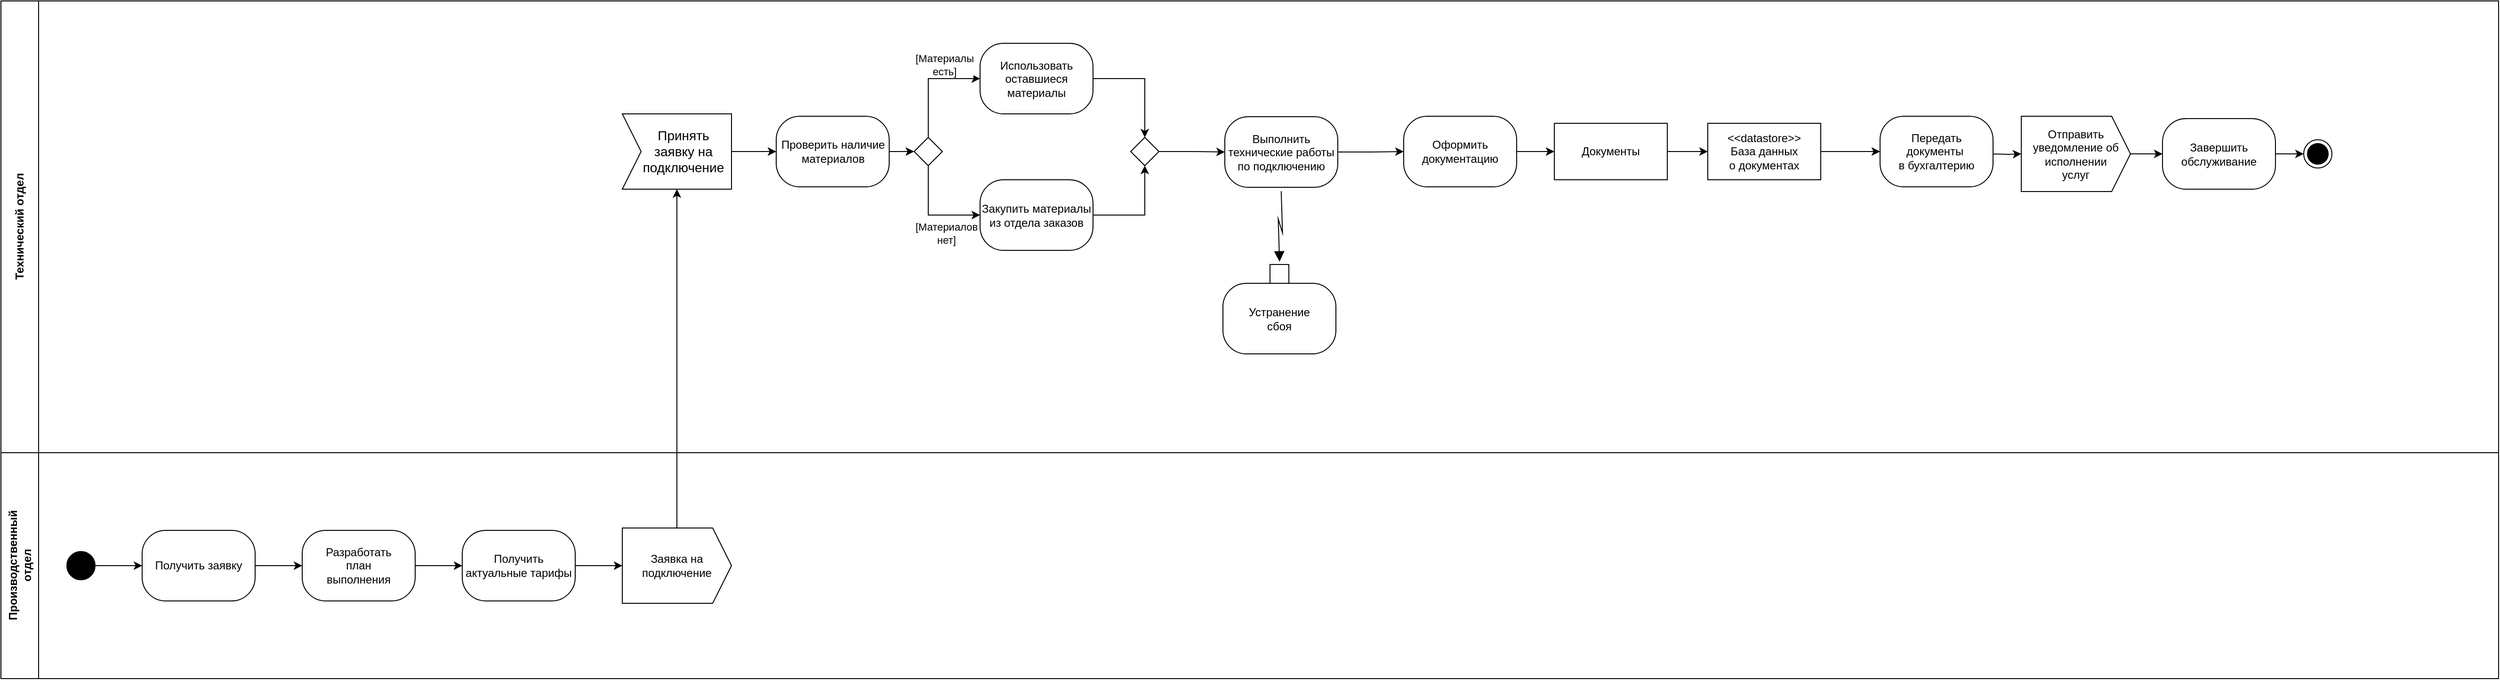 <mxfile version="26.2.4" pages="2">
  <diagram name="подключение" id="53wVn9sx7JhbAy7L63Vw">
    <mxGraphModel dx="2652" dy="1235" grid="0" gridSize="10" guides="1" tooltips="1" connect="1" arrows="1" fold="1" page="1" pageScale="1" pageWidth="3300" pageHeight="4681" math="0" shadow="0">
      <root>
        <mxCell id="0" />
        <mxCell id="1" parent="0" />
        <mxCell id="JeDWhdO39trsX5hbPBtw-1" value="" style="swimlane;html=1;childLayout=stackLayout;resizeParent=1;resizeParentMax=0;horizontal=0;startSize=0;horizontalStack=0;whiteSpace=wrap;" parent="1" vertex="1">
          <mxGeometry x="140" y="228" width="2653" height="720" as="geometry" />
        </mxCell>
        <mxCell id="JeDWhdO39trsX5hbPBtw-2" value="Технический отдел" style="swimlane;html=1;startSize=40;horizontal=0;" parent="JeDWhdO39trsX5hbPBtw-1" vertex="1">
          <mxGeometry width="2653" height="480" as="geometry" />
        </mxCell>
        <mxCell id="JeDWhdO39trsX5hbPBtw-3" value="" style="edgeStyle=orthogonalEdgeStyle;rounded=0;orthogonalLoop=1;jettySize=auto;html=1;" parent="JeDWhdO39trsX5hbPBtw-2" source="JeDWhdO39trsX5hbPBtw-4" target="JeDWhdO39trsX5hbPBtw-23" edge="1">
          <mxGeometry relative="1" as="geometry" />
        </mxCell>
        <mxCell id="JeDWhdO39trsX5hbPBtw-4" value="Принять&lt;div&gt;&lt;span style=&quot;background-color: initial;&quot;&gt;заявку на&lt;/span&gt;&lt;/div&gt;&lt;div&gt;подключение&lt;/div&gt;" style="html=1;shape=mxgraph.infographic.ribbonSimple;notch1=20;notch2=0;align=center;verticalAlign=middle;fontSize=14;fontStyle=0;fillColor=#FFFFFF;flipH=0;spacingRight=0;spacingLeft=14;whiteSpace=wrap;" parent="JeDWhdO39trsX5hbPBtw-2" vertex="1">
          <mxGeometry x="660" y="120" width="116" height="80" as="geometry" />
        </mxCell>
        <mxCell id="JeDWhdO39trsX5hbPBtw-5" style="edgeStyle=orthogonalEdgeStyle;rounded=0;orthogonalLoop=1;jettySize=auto;html=1;entryX=0;entryY=0.5;entryDx=0;entryDy=0;exitX=0.5;exitY=0;exitDx=0;exitDy=0;" parent="JeDWhdO39trsX5hbPBtw-2" source="JeDWhdO39trsX5hbPBtw-7" target="JeDWhdO39trsX5hbPBtw-31" edge="1">
          <mxGeometry relative="1" as="geometry" />
        </mxCell>
        <mxCell id="JeDWhdO39trsX5hbPBtw-6" style="edgeStyle=orthogonalEdgeStyle;rounded=0;orthogonalLoop=1;jettySize=auto;html=1;entryX=0;entryY=0.5;entryDx=0;entryDy=0;exitX=0.5;exitY=1;exitDx=0;exitDy=0;" parent="JeDWhdO39trsX5hbPBtw-2" source="JeDWhdO39trsX5hbPBtw-7" target="JeDWhdO39trsX5hbPBtw-33" edge="1">
          <mxGeometry relative="1" as="geometry" />
        </mxCell>
        <mxCell id="JeDWhdO39trsX5hbPBtw-7" value="" style="rhombus;spacingTop=45;" parent="JeDWhdO39trsX5hbPBtw-2" vertex="1">
          <mxGeometry x="970" y="145" width="30" height="30" as="geometry" />
        </mxCell>
        <mxCell id="JeDWhdO39trsX5hbPBtw-8" value="" style="edgeStyle=orthogonalEdgeStyle;rounded=0;orthogonalLoop=1;jettySize=auto;html=1;" parent="JeDWhdO39trsX5hbPBtw-2" source="JeDWhdO39trsX5hbPBtw-9" target="JeDWhdO39trsX5hbPBtw-26" edge="1">
          <mxGeometry relative="1" as="geometry" />
        </mxCell>
        <mxCell id="JeDWhdO39trsX5hbPBtw-9" value="&lt;div style=&quot;font-size: 12px;&quot;&gt;Отправить&lt;/div&gt;&lt;div style=&quot;font-size: 12px;&quot;&gt;уведомление об&lt;/div&gt;&lt;div style=&quot;font-size: 12px;&quot;&gt;исполнении&lt;/div&gt;&lt;div style=&quot;font-size: 12px;&quot;&gt;услуг&lt;/div&gt;" style="html=1;shape=mxgraph.infographic.ribbonSimple;notch1=0;notch2=20;align=center;verticalAlign=middle;fontSize=14;fontStyle=0;fillColor=#FFFFFF;whiteSpace=wrap;" parent="JeDWhdO39trsX5hbPBtw-2" vertex="1">
          <mxGeometry x="2146" y="122.5" width="116" height="80" as="geometry" />
        </mxCell>
        <mxCell id="JeDWhdO39trsX5hbPBtw-10" value="" style="shape=mxgraph.lean_mapping.electronic_info_flow_edge;html=1;rounded=0;entryX=0.5;entryY=0;entryDx=0;entryDy=0;exitX=0.5;exitY=1;exitDx=0;exitDy=0;" parent="JeDWhdO39trsX5hbPBtw-2" source="JeDWhdO39trsX5hbPBtw-37" target="JeDWhdO39trsX5hbPBtw-14" edge="1">
          <mxGeometry width="160" relative="1" as="geometry">
            <mxPoint x="1310" y="280" as="sourcePoint" />
            <mxPoint x="1170" y="310" as="targetPoint" />
          </mxGeometry>
        </mxCell>
        <mxCell id="JeDWhdO39trsX5hbPBtw-11" value="Обнаружение&lt;div&gt;инцидента&lt;/div&gt;" style="edgeLabel;html=1;align=center;verticalAlign=middle;resizable=0;points=[];" parent="JeDWhdO39trsX5hbPBtw-10" vertex="1" connectable="0">
          <mxGeometry x="0.039" y="-3" relative="1" as="geometry">
            <mxPoint x="-17" y="-86" as="offset" />
          </mxGeometry>
        </mxCell>
        <mxCell id="JeDWhdO39trsX5hbPBtw-12" value="" style="group" parent="JeDWhdO39trsX5hbPBtw-2" vertex="1" connectable="0">
          <mxGeometry x="1298" y="280" width="120" height="95" as="geometry" />
        </mxCell>
        <mxCell id="JeDWhdO39trsX5hbPBtw-13" value="&lt;div style=&quot;&quot;&gt;Устранение&lt;/div&gt;&lt;div style=&quot;&quot;&gt;сбоя&lt;/div&gt;" style="html=1;align=center;verticalAlign=middle;rounded=1;absoluteArcSize=1;arcSize=50;dashed=0;spacingTop=0;spacingRight=0;whiteSpace=wrap;" parent="JeDWhdO39trsX5hbPBtw-12" vertex="1">
          <mxGeometry y="20" width="120" height="75" as="geometry" />
        </mxCell>
        <mxCell id="JeDWhdO39trsX5hbPBtw-14" value="" style="html=1;align=center;verticalAlign=middle;dashed=0;whiteSpace=wrap;" parent="JeDWhdO39trsX5hbPBtw-12" vertex="1">
          <mxGeometry x="50" width="20" height="20" as="geometry" />
        </mxCell>
        <mxCell id="JeDWhdO39trsX5hbPBtw-15" style="edgeStyle=orthogonalEdgeStyle;rounded=0;orthogonalLoop=1;jettySize=auto;html=1;entryX=0;entryY=0.5;entryDx=0;entryDy=0;" parent="JeDWhdO39trsX5hbPBtw-2" source="JeDWhdO39trsX5hbPBtw-16" target="JeDWhdO39trsX5hbPBtw-37" edge="1">
          <mxGeometry relative="1" as="geometry" />
        </mxCell>
        <mxCell id="JeDWhdO39trsX5hbPBtw-16" value="" style="rhombus;" parent="JeDWhdO39trsX5hbPBtw-2" vertex="1">
          <mxGeometry x="1200" y="145" width="30" height="30" as="geometry" />
        </mxCell>
        <mxCell id="JeDWhdO39trsX5hbPBtw-17" value="" style="edgeStyle=orthogonalEdgeStyle;rounded=0;orthogonalLoop=1;jettySize=auto;html=1;" parent="JeDWhdO39trsX5hbPBtw-2" source="JeDWhdO39trsX5hbPBtw-18" target="JeDWhdO39trsX5hbPBtw-20" edge="1">
          <mxGeometry relative="1" as="geometry" />
        </mxCell>
        <mxCell id="JeDWhdO39trsX5hbPBtw-18" value="&lt;div style=&quot;&quot;&gt;Оформить&lt;/div&gt;&lt;div style=&quot;&quot;&gt;документацию&lt;/div&gt;" style="html=1;align=center;verticalAlign=middle;rounded=1;absoluteArcSize=1;arcSize=50;dashed=0;spacingTop=0;spacingRight=0;whiteSpace=wrap;" parent="JeDWhdO39trsX5hbPBtw-2" vertex="1">
          <mxGeometry x="1490" y="122.5" width="120" height="75" as="geometry" />
        </mxCell>
        <mxCell id="LgHzZ49UOf17Zg79x1Gh-2" style="edgeStyle=orthogonalEdgeStyle;rounded=0;orthogonalLoop=1;jettySize=auto;html=1;exitX=1;exitY=0.5;exitDx=0;exitDy=0;entryX=0;entryY=0.5;entryDx=0;entryDy=0;" edge="1" parent="JeDWhdO39trsX5hbPBtw-2" source="JeDWhdO39trsX5hbPBtw-20" target="LgHzZ49UOf17Zg79x1Gh-1">
          <mxGeometry relative="1" as="geometry" />
        </mxCell>
        <mxCell id="JeDWhdO39trsX5hbPBtw-20" value="Документы" style="html=1;align=center;verticalAlign=middle;rounded=0;absoluteArcSize=1;arcSize=10;dashed=0;whiteSpace=wrap;" parent="JeDWhdO39trsX5hbPBtw-2" vertex="1">
          <mxGeometry x="1650" y="130" width="120" height="60" as="geometry" />
        </mxCell>
        <mxCell id="JeDWhdO39trsX5hbPBtw-21" value="" style="edgeStyle=orthogonalEdgeStyle;rounded=0;orthogonalLoop=1;jettySize=auto;html=1;" parent="JeDWhdO39trsX5hbPBtw-2" target="JeDWhdO39trsX5hbPBtw-9" edge="1">
          <mxGeometry relative="1" as="geometry">
            <mxPoint x="2112" y="162.5" as="sourcePoint" />
          </mxGeometry>
        </mxCell>
        <mxCell id="JeDWhdO39trsX5hbPBtw-22" style="edgeStyle=orthogonalEdgeStyle;rounded=0;orthogonalLoop=1;jettySize=auto;html=1;entryX=0;entryY=0.5;entryDx=0;entryDy=0;" parent="JeDWhdO39trsX5hbPBtw-2" source="JeDWhdO39trsX5hbPBtw-23" target="JeDWhdO39trsX5hbPBtw-7" edge="1">
          <mxGeometry relative="1" as="geometry" />
        </mxCell>
        <mxCell id="JeDWhdO39trsX5hbPBtw-23" value="&lt;div style=&quot;&quot;&gt;Проверить наличие&lt;/div&gt;&lt;div style=&quot;&quot;&gt;материалов&lt;/div&gt;" style="html=1;align=center;verticalAlign=middle;rounded=1;absoluteArcSize=1;arcSize=50;dashed=0;spacingTop=0;spacingRight=0;whiteSpace=wrap;" parent="JeDWhdO39trsX5hbPBtw-2" vertex="1">
          <mxGeometry x="823.5" y="122.5" width="120" height="75" as="geometry" />
        </mxCell>
        <mxCell id="JeDWhdO39trsX5hbPBtw-24" value="" style="ellipse;html=1;shape=endState;fillColor=strokeColor;" parent="JeDWhdO39trsX5hbPBtw-2" vertex="1">
          <mxGeometry x="2446" y="147.5" width="30" height="30" as="geometry" />
        </mxCell>
        <mxCell id="JeDWhdO39trsX5hbPBtw-25" value="" style="edgeStyle=orthogonalEdgeStyle;rounded=0;orthogonalLoop=1;jettySize=auto;html=1;" parent="JeDWhdO39trsX5hbPBtw-2" source="JeDWhdO39trsX5hbPBtw-26" target="JeDWhdO39trsX5hbPBtw-24" edge="1">
          <mxGeometry relative="1" as="geometry" />
        </mxCell>
        <mxCell id="JeDWhdO39trsX5hbPBtw-26" value="&lt;div style=&quot;&quot;&gt;Завершить&lt;/div&gt;&lt;div style=&quot;&quot;&gt;обслуживание&lt;/div&gt;" style="html=1;align=center;verticalAlign=middle;rounded=1;absoluteArcSize=1;arcSize=50;dashed=0;spacingTop=0;spacingRight=0;whiteSpace=wrap;" parent="JeDWhdO39trsX5hbPBtw-2" vertex="1">
          <mxGeometry x="2296" y="125" width="120" height="75" as="geometry" />
        </mxCell>
        <mxCell id="JeDWhdO39trsX5hbPBtw-27" value="&lt;div style=&quot;font-size: 12px;&quot;&gt;&lt;span style=&quot;background-color: initial;&quot;&gt;Заявка на подключение&lt;/span&gt;&lt;/div&gt;" style="html=1;shape=mxgraph.infographic.ribbonSimple;notch1=0;notch2=20;align=center;verticalAlign=middle;fontSize=14;fontStyle=0;fillColor=#FFFFFF;whiteSpace=wrap;" parent="JeDWhdO39trsX5hbPBtw-2" vertex="1">
          <mxGeometry x="660" y="560" width="116" height="80" as="geometry" />
        </mxCell>
        <mxCell id="JeDWhdO39trsX5hbPBtw-28" style="edgeStyle=orthogonalEdgeStyle;rounded=0;orthogonalLoop=1;jettySize=auto;html=1;entryX=0;entryY=0;entryDx=58;entryDy=80;entryPerimeter=0;" parent="JeDWhdO39trsX5hbPBtw-2" source="JeDWhdO39trsX5hbPBtw-27" target="JeDWhdO39trsX5hbPBtw-4" edge="1">
          <mxGeometry relative="1" as="geometry" />
        </mxCell>
        <mxCell id="JeDWhdO39trsX5hbPBtw-29" value="&lt;div style=&quot;&quot;&gt;Передать документы&amp;nbsp;&lt;/div&gt;&lt;div style=&quot;&quot;&gt;в бухгалтерию&lt;/div&gt;" style="html=1;align=center;verticalAlign=middle;rounded=1;absoluteArcSize=1;arcSize=50;dashed=0;spacingTop=0;spacingRight=0;whiteSpace=wrap;" parent="JeDWhdO39trsX5hbPBtw-2" vertex="1">
          <mxGeometry x="1996" y="122.5" width="120" height="75" as="geometry" />
        </mxCell>
        <mxCell id="JeDWhdO39trsX5hbPBtw-30" style="edgeStyle=orthogonalEdgeStyle;rounded=0;orthogonalLoop=1;jettySize=auto;html=1;entryX=0.5;entryY=0;entryDx=0;entryDy=0;" parent="JeDWhdO39trsX5hbPBtw-2" source="JeDWhdO39trsX5hbPBtw-31" target="JeDWhdO39trsX5hbPBtw-16" edge="1">
          <mxGeometry relative="1" as="geometry" />
        </mxCell>
        <mxCell id="JeDWhdO39trsX5hbPBtw-31" value="Использовать оставшиеся материалы" style="html=1;align=center;verticalAlign=middle;rounded=1;absoluteArcSize=1;arcSize=50;dashed=0;spacingTop=0;spacingRight=0;whiteSpace=wrap;" parent="JeDWhdO39trsX5hbPBtw-2" vertex="1">
          <mxGeometry x="1040" y="45" width="120" height="75" as="geometry" />
        </mxCell>
        <mxCell id="JeDWhdO39trsX5hbPBtw-32" style="edgeStyle=orthogonalEdgeStyle;rounded=0;orthogonalLoop=1;jettySize=auto;html=1;entryX=0.5;entryY=1;entryDx=0;entryDy=0;" parent="JeDWhdO39trsX5hbPBtw-2" source="JeDWhdO39trsX5hbPBtw-33" target="JeDWhdO39trsX5hbPBtw-16" edge="1">
          <mxGeometry relative="1" as="geometry" />
        </mxCell>
        <mxCell id="JeDWhdO39trsX5hbPBtw-33" value="&lt;div style=&quot;&quot;&gt;&lt;font style=&quot;font-size: 12px;&quot;&gt;Закупить материалы из отдела заказов&lt;/font&gt;&lt;/div&gt;" style="html=1;align=center;verticalAlign=middle;rounded=1;absoluteArcSize=1;arcSize=50;dashed=0;spacingTop=0;spacingRight=0;whiteSpace=wrap;" parent="JeDWhdO39trsX5hbPBtw-2" vertex="1">
          <mxGeometry x="1040" y="190" width="120" height="75" as="geometry" />
        </mxCell>
        <mxCell id="JeDWhdO39trsX5hbPBtw-34" value="[Материалов&lt;div&gt;нет]&lt;/div&gt;" style="edgeLabel;html=1;align=center;verticalAlign=middle;resizable=0;points=[];" parent="JeDWhdO39trsX5hbPBtw-2" vertex="1" connectable="0">
          <mxGeometry x="1030.0" y="240" as="geometry">
            <mxPoint x="-26" y="7" as="offset" />
          </mxGeometry>
        </mxCell>
        <mxCell id="JeDWhdO39trsX5hbPBtw-35" value="[Материалы&lt;div&gt;есть]&lt;/div&gt;" style="edgeLabel;html=1;align=center;verticalAlign=middle;resizable=0;points=[];" parent="JeDWhdO39trsX5hbPBtw-2" vertex="1" connectable="0">
          <mxGeometry x="1000.0" y="190" as="geometry">
            <mxPoint x="2" y="-122" as="offset" />
          </mxGeometry>
        </mxCell>
        <mxCell id="JeDWhdO39trsX5hbPBtw-36" style="edgeStyle=orthogonalEdgeStyle;rounded=0;orthogonalLoop=1;jettySize=auto;html=1;" parent="JeDWhdO39trsX5hbPBtw-2" source="JeDWhdO39trsX5hbPBtw-37" target="JeDWhdO39trsX5hbPBtw-18" edge="1">
          <mxGeometry relative="1" as="geometry" />
        </mxCell>
        <mxCell id="JeDWhdO39trsX5hbPBtw-37" value="Выполнить технические работы по подключению" style="html=1;align=center;verticalAlign=middle;rounded=1;absoluteArcSize=1;arcSize=50;dashed=0;spacingTop=0;spacingRight=0;whiteSpace=wrap;" parent="JeDWhdO39trsX5hbPBtw-2" vertex="1">
          <mxGeometry x="1300" y="123" width="120" height="75" as="geometry" />
        </mxCell>
        <mxCell id="LgHzZ49UOf17Zg79x1Gh-3" style="edgeStyle=orthogonalEdgeStyle;rounded=0;orthogonalLoop=1;jettySize=auto;html=1;exitX=1;exitY=0.5;exitDx=0;exitDy=0;entryX=0;entryY=0.5;entryDx=0;entryDy=0;" edge="1" parent="JeDWhdO39trsX5hbPBtw-2" source="LgHzZ49UOf17Zg79x1Gh-1" target="JeDWhdO39trsX5hbPBtw-29">
          <mxGeometry relative="1" as="geometry" />
        </mxCell>
        <mxCell id="LgHzZ49UOf17Zg79x1Gh-1" value="&amp;lt;&amp;lt;datastore&amp;gt;&amp;gt;&lt;div&gt;База данных&lt;/div&gt;&lt;div&gt;о документах&lt;/div&gt;" style="html=1;align=center;verticalAlign=middle;rounded=0;absoluteArcSize=1;arcSize=10;dashed=0;whiteSpace=wrap;" vertex="1" parent="JeDWhdO39trsX5hbPBtw-2">
          <mxGeometry x="1813" y="130" width="120" height="60" as="geometry" />
        </mxCell>
        <mxCell id="JeDWhdO39trsX5hbPBtw-38" value="Производственный&lt;div&gt;отдел&lt;/div&gt;" style="swimlane;html=1;startSize=40;horizontal=0;" parent="JeDWhdO39trsX5hbPBtw-1" vertex="1">
          <mxGeometry y="480" width="2653" height="240" as="geometry" />
        </mxCell>
        <mxCell id="JeDWhdO39trsX5hbPBtw-39" value="" style="edgeStyle=orthogonalEdgeStyle;rounded=0;orthogonalLoop=1;jettySize=auto;html=1;" parent="JeDWhdO39trsX5hbPBtw-38" source="JeDWhdO39trsX5hbPBtw-40" target="JeDWhdO39trsX5hbPBtw-42" edge="1">
          <mxGeometry relative="1" as="geometry" />
        </mxCell>
        <mxCell id="JeDWhdO39trsX5hbPBtw-40" value="" style="ellipse;fillColor=strokeColor;html=1;" parent="JeDWhdO39trsX5hbPBtw-38" vertex="1">
          <mxGeometry x="70" y="105" width="30" height="30" as="geometry" />
        </mxCell>
        <mxCell id="JeDWhdO39trsX5hbPBtw-41" value="" style="edgeStyle=orthogonalEdgeStyle;rounded=0;orthogonalLoop=1;jettySize=auto;html=1;" parent="JeDWhdO39trsX5hbPBtw-38" source="JeDWhdO39trsX5hbPBtw-42" target="JeDWhdO39trsX5hbPBtw-44" edge="1">
          <mxGeometry relative="1" as="geometry" />
        </mxCell>
        <mxCell id="JeDWhdO39trsX5hbPBtw-42" value="&lt;div style=&quot;&quot;&gt;Получить заявку&lt;/div&gt;" style="html=1;align=center;verticalAlign=middle;rounded=1;absoluteArcSize=1;arcSize=50;dashed=0;spacingTop=0;spacingRight=0;whiteSpace=wrap;" parent="JeDWhdO39trsX5hbPBtw-38" vertex="1">
          <mxGeometry x="150" y="82.5" width="120" height="75" as="geometry" />
        </mxCell>
        <mxCell id="JeDWhdO39trsX5hbPBtw-43" value="" style="edgeStyle=orthogonalEdgeStyle;rounded=0;orthogonalLoop=1;jettySize=auto;html=1;" parent="JeDWhdO39trsX5hbPBtw-38" source="JeDWhdO39trsX5hbPBtw-44" target="JeDWhdO39trsX5hbPBtw-45" edge="1">
          <mxGeometry relative="1" as="geometry" />
        </mxCell>
        <mxCell id="JeDWhdO39trsX5hbPBtw-44" value="&lt;div style=&quot;&quot;&gt;Разработать&lt;/div&gt;&lt;div style=&quot;&quot;&gt;план&lt;/div&gt;&lt;div style=&quot;&quot;&gt;выполнения&lt;/div&gt;" style="html=1;align=center;verticalAlign=middle;rounded=1;absoluteArcSize=1;arcSize=50;dashed=0;spacingTop=0;spacingRight=0;whiteSpace=wrap;" parent="JeDWhdO39trsX5hbPBtw-38" vertex="1">
          <mxGeometry x="320" y="82.5" width="120" height="75" as="geometry" />
        </mxCell>
        <mxCell id="JeDWhdO39trsX5hbPBtw-45" value="&lt;div style=&quot;&quot;&gt;Получить актуальные тарифы&lt;/div&gt;" style="html=1;align=center;verticalAlign=middle;rounded=1;absoluteArcSize=1;arcSize=50;dashed=0;spacingTop=0;spacingRight=0;whiteSpace=wrap;" parent="JeDWhdO39trsX5hbPBtw-38" vertex="1">
          <mxGeometry x="490" y="82.5" width="120" height="75" as="geometry" />
        </mxCell>
        <mxCell id="JeDWhdO39trsX5hbPBtw-46" value="" style="edgeStyle=orthogonalEdgeStyle;rounded=0;orthogonalLoop=1;jettySize=auto;html=1;" parent="JeDWhdO39trsX5hbPBtw-1" source="JeDWhdO39trsX5hbPBtw-45" target="JeDWhdO39trsX5hbPBtw-27" edge="1">
          <mxGeometry relative="1" as="geometry" />
        </mxCell>
      </root>
    </mxGraphModel>
  </diagram>
  <diagram id="ajU78ZJ8b1dqweWLq15U" name="запрос на доступ">
    <mxGraphModel dx="2121" dy="1059" grid="0" gridSize="10" guides="1" tooltips="1" connect="1" arrows="1" fold="1" page="1" pageScale="1" pageWidth="3300" pageHeight="4681" math="0" shadow="0">
      <root>
        <mxCell id="0" />
        <mxCell id="1" parent="0" />
        <mxCell id="YF-ZXUId8gbiQNMHnXpZ-1" value="" style="swimlane;html=1;childLayout=stackLayout;resizeParent=1;resizeParentMax=0;horizontal=0;startSize=0;horizontalStack=0;whiteSpace=wrap;" parent="1" vertex="1">
          <mxGeometry x="143" y="263" width="2510" height="360" as="geometry" />
        </mxCell>
        <mxCell id="YF-ZXUId8gbiQNMHnXpZ-2" value="Коммерческий отдел" style="swimlane;html=1;startSize=40;horizontal=0;" parent="YF-ZXUId8gbiQNMHnXpZ-1" vertex="1">
          <mxGeometry width="2510" height="200" as="geometry" />
        </mxCell>
        <mxCell id="YF-ZXUId8gbiQNMHnXpZ-3" style="edgeStyle=orthogonalEdgeStyle;rounded=0;orthogonalLoop=1;jettySize=auto;html=1;exitX=1;exitY=0.5;exitDx=0;exitDy=0;entryX=0;entryY=0.5;entryDx=0;entryDy=0;" parent="YF-ZXUId8gbiQNMHnXpZ-2" source="YF-ZXUId8gbiQNMHnXpZ-4" target="YF-ZXUId8gbiQNMHnXpZ-5" edge="1">
          <mxGeometry relative="1" as="geometry" />
        </mxCell>
        <mxCell id="YF-ZXUId8gbiQNMHnXpZ-4" value="" style="ellipse;fillColor=strokeColor;html=1;" parent="YF-ZXUId8gbiQNMHnXpZ-2" vertex="1">
          <mxGeometry x="70" y="85" width="30" height="30" as="geometry" />
        </mxCell>
        <mxCell id="YF-ZXUId8gbiQNMHnXpZ-5" value="&lt;div style=&quot;&quot;&gt;Организовать продвижение услуг&lt;/div&gt;" style="html=1;align=center;verticalAlign=middle;rounded=1;absoluteArcSize=1;arcSize=50;dashed=0;spacingTop=0;spacingRight=0;whiteSpace=wrap;" parent="YF-ZXUId8gbiQNMHnXpZ-2" vertex="1">
          <mxGeometry x="130" y="62.5" width="120" height="75" as="geometry" />
        </mxCell>
        <mxCell id="YF-ZXUId8gbiQNMHnXpZ-6" value="&lt;div style=&quot;&quot;&gt;Заинтересовать клиента&lt;/div&gt;" style="html=1;align=center;verticalAlign=middle;rounded=1;absoluteArcSize=1;arcSize=50;dashed=0;spacingTop=0;spacingRight=0;whiteSpace=wrap;" parent="YF-ZXUId8gbiQNMHnXpZ-2" vertex="1">
          <mxGeometry x="305" y="62.5" width="120" height="75" as="geometry" />
        </mxCell>
        <mxCell id="YF-ZXUId8gbiQNMHnXpZ-7" style="edgeStyle=orthogonalEdgeStyle;rounded=0;orthogonalLoop=1;jettySize=auto;html=1;exitX=1;exitY=0.5;exitDx=0;exitDy=0;entryX=0;entryY=0.5;entryDx=0;entryDy=0;" parent="YF-ZXUId8gbiQNMHnXpZ-2" source="YF-ZXUId8gbiQNMHnXpZ-5" target="YF-ZXUId8gbiQNMHnXpZ-6" edge="1">
          <mxGeometry relative="1" as="geometry">
            <mxPoint x="280" y="100" as="targetPoint" />
          </mxGeometry>
        </mxCell>
        <mxCell id="YF-ZXUId8gbiQNMHnXpZ-8" value="&lt;div style=&quot;&quot;&gt;&amp;nbsp;Выбрать тарифный план&lt;/div&gt;" style="html=1;align=center;verticalAlign=middle;rounded=1;absoluteArcSize=1;arcSize=50;dashed=0;spacingTop=0;spacingRight=0;whiteSpace=wrap;" parent="YF-ZXUId8gbiQNMHnXpZ-2" vertex="1">
          <mxGeometry x="720" y="60" width="120" height="75" as="geometry" />
        </mxCell>
        <mxCell id="fATUmktLJNBWGbmJRgO0-6" value="" style="shape=sumEllipse;perimeter=ellipsePerimeter;html=1;backgroundOutline=1;" parent="YF-ZXUId8gbiQNMHnXpZ-2" vertex="1">
          <mxGeometry x="2228" y="72" width="30" height="30" as="geometry" />
        </mxCell>
        <mxCell id="YF-ZXUId8gbiQNMHnXpZ-10" value="Отдел обслуживания" style="swimlane;html=1;startSize=40;horizontal=0;" parent="YF-ZXUId8gbiQNMHnXpZ-1" vertex="1">
          <mxGeometry y="200" width="2510" height="160" as="geometry" />
        </mxCell>
        <mxCell id="YF-ZXUId8gbiQNMHnXpZ-11" value="Тарифный план" style="html=1;align=center;verticalAlign=middle;rounded=0;absoluteArcSize=1;arcSize=10;dashed=0;whiteSpace=wrap;" parent="YF-ZXUId8gbiQNMHnXpZ-10" vertex="1">
          <mxGeometry x="1016" y="-132.5" width="120" height="60" as="geometry" />
        </mxCell>
        <mxCell id="YF-ZXUId8gbiQNMHnXpZ-12" value="&lt;div style=&quot;font-size: 12px;&quot;&gt;&lt;span style=&quot;background-color: initial;&quot;&gt;Заявка на подключение к МТС&lt;/span&gt;&lt;/div&gt;" style="html=1;shape=mxgraph.infographic.ribbonSimple;notch1=0;notch2=20;align=center;verticalAlign=middle;fontSize=14;fontStyle=0;fillColor=#FFFFFF;whiteSpace=wrap;" parent="YF-ZXUId8gbiQNMHnXpZ-10" vertex="1">
          <mxGeometry x="490" y="-140" width="116" height="80" as="geometry" />
        </mxCell>
        <mxCell id="YF-ZXUId8gbiQNMHnXpZ-13" style="edgeStyle=orthogonalEdgeStyle;rounded=0;orthogonalLoop=1;jettySize=auto;html=1;exitX=1;exitY=0.5;exitDx=0;exitDy=0;exitPerimeter=0;entryX=0;entryY=0.5;entryDx=0;entryDy=0;" parent="YF-ZXUId8gbiQNMHnXpZ-10" source="YF-ZXUId8gbiQNMHnXpZ-14" target="YF-ZXUId8gbiQNMHnXpZ-15" edge="1">
          <mxGeometry relative="1" as="geometry" />
        </mxCell>
        <mxCell id="YF-ZXUId8gbiQNMHnXpZ-14" value="Получение&lt;div&gt;уведомления&lt;/div&gt;&lt;div&gt;о недостатке&lt;/div&gt;&lt;div&gt;средств&lt;/div&gt;" style="html=1;shape=mxgraph.infographic.ribbonSimple;notch1=20;notch2=0;align=center;verticalAlign=middle;fontSize=14;fontStyle=0;fillColor=#FFFFFF;flipH=0;spacingRight=0;spacingLeft=14;whiteSpace=wrap;" parent="YF-ZXUId8gbiQNMHnXpZ-10" vertex="1">
          <mxGeometry x="1546" y="-140" width="116" height="80" as="geometry" />
        </mxCell>
        <mxCell id="YF-ZXUId8gbiQNMHnXpZ-15" value="&lt;div style=&quot;&quot;&gt;Пополнить баланс&lt;/div&gt;" style="html=1;align=center;verticalAlign=middle;rounded=1;absoluteArcSize=1;arcSize=50;dashed=0;spacingTop=0;spacingRight=0;whiteSpace=wrap;" parent="YF-ZXUId8gbiQNMHnXpZ-10" vertex="1">
          <mxGeometry x="1696" y="-137.5" width="120" height="75" as="geometry" />
        </mxCell>
        <mxCell id="YF-ZXUId8gbiQNMHnXpZ-16" style="edgeStyle=orthogonalEdgeStyle;rounded=0;orthogonalLoop=1;jettySize=auto;html=1;entryX=0;entryY=0.5;entryDx=0;entryDy=0;" parent="YF-ZXUId8gbiQNMHnXpZ-10" source="YF-ZXUId8gbiQNMHnXpZ-17" target="YF-ZXUId8gbiQNMHnXpZ-19" edge="1">
          <mxGeometry relative="1" as="geometry">
            <Array as="points">
              <mxPoint x="1958" y="-112" />
            </Array>
          </mxGeometry>
        </mxCell>
        <mxCell id="YF-ZXUId8gbiQNMHnXpZ-17" value="" style="html=1;points=[];perimeter=orthogonalPerimeter;fillColor=strokeColor;" parent="YF-ZXUId8gbiQNMHnXpZ-10" vertex="1">
          <mxGeometry x="1855" y="-140" width="5" height="80" as="geometry" />
        </mxCell>
        <mxCell id="YF-ZXUId8gbiQNMHnXpZ-18" style="edgeStyle=orthogonalEdgeStyle;rounded=0;orthogonalLoop=1;jettySize=auto;html=1;entryX=-0.304;entryY=0.503;entryDx=0;entryDy=0;entryPerimeter=0;" parent="YF-ZXUId8gbiQNMHnXpZ-10" source="YF-ZXUId8gbiQNMHnXpZ-15" target="YF-ZXUId8gbiQNMHnXpZ-17" edge="1">
          <mxGeometry relative="1" as="geometry" />
        </mxCell>
        <mxCell id="YF-ZXUId8gbiQNMHnXpZ-19" value="&lt;div style=&quot;&quot;&gt;Начать пользоваться МТС&lt;/div&gt;" style="html=1;align=center;verticalAlign=middle;rounded=1;absoluteArcSize=1;arcSize=50;dashed=0;spacingTop=0;spacingRight=0;whiteSpace=wrap;" parent="YF-ZXUId8gbiQNMHnXpZ-10" vertex="1">
          <mxGeometry x="2056" y="-150" width="120" height="75" as="geometry" />
        </mxCell>
        <mxCell id="YF-ZXUId8gbiQNMHnXpZ-20" value="Принять и обработать&lt;div&gt;заявку&lt;/div&gt;" style="html=1;shape=mxgraph.infographic.ribbonSimple;notch1=20;notch2=0;align=center;verticalAlign=middle;fontSize=14;fontStyle=0;fillColor=#FFFFFF;flipH=0;spacingRight=0;spacingLeft=14;whiteSpace=wrap;" parent="YF-ZXUId8gbiQNMHnXpZ-10" vertex="1">
          <mxGeometry x="490" y="40" width="116" height="80" as="geometry" />
        </mxCell>
        <mxCell id="YF-ZXUId8gbiQNMHnXpZ-21" style="edgeStyle=orthogonalEdgeStyle;rounded=0;orthogonalLoop=1;jettySize=auto;html=1;entryX=0;entryY=0.5;entryDx=0;entryDy=0;" parent="YF-ZXUId8gbiQNMHnXpZ-10" source="YF-ZXUId8gbiQNMHnXpZ-22" target="YF-ZXUId8gbiQNMHnXpZ-25" edge="1">
          <mxGeometry relative="1" as="geometry">
            <Array as="points">
              <mxPoint x="684" y="98" />
            </Array>
          </mxGeometry>
        </mxCell>
        <mxCell id="YF-ZXUId8gbiQNMHnXpZ-22" value="" style="html=1;points=[];perimeter=orthogonalPerimeter;fillColor=strokeColor;" parent="YF-ZXUId8gbiQNMHnXpZ-10" vertex="1">
          <mxGeometry x="646" y="40" width="5" height="80" as="geometry" />
        </mxCell>
        <mxCell id="YF-ZXUId8gbiQNMHnXpZ-23" style="edgeStyle=orthogonalEdgeStyle;rounded=0;orthogonalLoop=1;jettySize=auto;html=1;exitX=1;exitY=0.5;exitDx=0;exitDy=0;exitPerimeter=0;entryX=0.144;entryY=0.511;entryDx=0;entryDy=0;entryPerimeter=0;" parent="YF-ZXUId8gbiQNMHnXpZ-10" source="YF-ZXUId8gbiQNMHnXpZ-20" target="YF-ZXUId8gbiQNMHnXpZ-22" edge="1">
          <mxGeometry relative="1" as="geometry" />
        </mxCell>
        <mxCell id="YF-ZXUId8gbiQNMHnXpZ-24" style="edgeStyle=orthogonalEdgeStyle;rounded=0;orthogonalLoop=1;jettySize=auto;html=1;exitX=1;exitY=0.5;exitDx=0;exitDy=0;entryX=0;entryY=0.5;entryDx=0;entryDy=0;" parent="YF-ZXUId8gbiQNMHnXpZ-10" source="YF-ZXUId8gbiQNMHnXpZ-25" target="YF-ZXUId8gbiQNMHnXpZ-26" edge="1">
          <mxGeometry relative="1" as="geometry" />
        </mxCell>
        <mxCell id="YF-ZXUId8gbiQNMHnXpZ-25" value="&lt;div style=&quot;&quot;&gt;Зарегистрировать&lt;/div&gt;&lt;div style=&quot;&quot;&gt;заявку&lt;/div&gt;" style="html=1;align=center;verticalAlign=middle;rounded=1;absoluteArcSize=1;arcSize=50;dashed=0;spacingTop=0;spacingRight=0;whiteSpace=wrap;" parent="YF-ZXUId8gbiQNMHnXpZ-10" vertex="1">
          <mxGeometry x="716" y="60" width="120" height="75" as="geometry" />
        </mxCell>
        <mxCell id="YF-ZXUId8gbiQNMHnXpZ-26" value="&lt;div style=&quot;&quot;&gt;Определить размер оплаты&lt;/div&gt;" style="html=1;align=center;verticalAlign=middle;rounded=1;absoluteArcSize=1;arcSize=50;dashed=0;spacingTop=0;spacingRight=0;whiteSpace=wrap;" parent="YF-ZXUId8gbiQNMHnXpZ-10" vertex="1">
          <mxGeometry x="956" y="60" width="120" height="75" as="geometry" />
        </mxCell>
        <mxCell id="YF-ZXUId8gbiQNMHnXpZ-27" style="edgeStyle=orthogonalEdgeStyle;rounded=0;orthogonalLoop=1;jettySize=auto;html=1;" parent="YF-ZXUId8gbiQNMHnXpZ-10" source="YF-ZXUId8gbiQNMHnXpZ-28" target="YF-ZXUId8gbiQNMHnXpZ-31" edge="1">
          <mxGeometry relative="1" as="geometry" />
        </mxCell>
        <mxCell id="YF-ZXUId8gbiQNMHnXpZ-28" value="" style="html=1;points=[];perimeter=orthogonalPerimeter;fillColor=strokeColor;" parent="YF-ZXUId8gbiQNMHnXpZ-10" vertex="1">
          <mxGeometry x="1206" y="40" width="5" height="80" as="geometry" />
        </mxCell>
        <mxCell id="YF-ZXUId8gbiQNMHnXpZ-29" style="edgeStyle=orthogonalEdgeStyle;rounded=0;orthogonalLoop=1;jettySize=auto;html=1;exitX=1;exitY=0.5;exitDx=0;exitDy=0;entryX=0.176;entryY=0.727;entryDx=0;entryDy=0;entryPerimeter=0;" parent="YF-ZXUId8gbiQNMHnXpZ-10" source="YF-ZXUId8gbiQNMHnXpZ-26" target="YF-ZXUId8gbiQNMHnXpZ-28" edge="1">
          <mxGeometry relative="1" as="geometry" />
        </mxCell>
        <mxCell id="YF-ZXUId8gbiQNMHnXpZ-30" style="edgeStyle=orthogonalEdgeStyle;rounded=0;orthogonalLoop=1;jettySize=auto;html=1;exitX=1;exitY=0.5;exitDx=0;exitDy=0;entryX=0;entryY=0.5;entryDx=0;entryDy=0;" parent="YF-ZXUId8gbiQNMHnXpZ-10" source="YF-ZXUId8gbiQNMHnXpZ-31" target="YF-ZXUId8gbiQNMHnXpZ-33" edge="1">
          <mxGeometry relative="1" as="geometry" />
        </mxCell>
        <mxCell id="YF-ZXUId8gbiQNMHnXpZ-31" value="&lt;div style=&quot;&quot;&gt;Заключить&lt;/div&gt;&lt;div style=&quot;&quot;&gt;договор&lt;/div&gt;" style="html=1;align=center;verticalAlign=middle;rounded=1;absoluteArcSize=1;arcSize=50;dashed=0;spacingTop=0;spacingRight=0;whiteSpace=wrap;" parent="YF-ZXUId8gbiQNMHnXpZ-10" vertex="1">
          <mxGeometry x="1246" y="42.5" width="120" height="75" as="geometry" />
        </mxCell>
        <mxCell id="YF-ZXUId8gbiQNMHnXpZ-32" style="edgeStyle=orthogonalEdgeStyle;rounded=0;orthogonalLoop=1;jettySize=auto;html=1;exitX=1;exitY=0.5;exitDx=0;exitDy=0;entryX=0;entryY=0;entryDx=0;entryDy=40;entryPerimeter=0;" parent="YF-ZXUId8gbiQNMHnXpZ-10" source="YF-ZXUId8gbiQNMHnXpZ-33" target="YF-ZXUId8gbiQNMHnXpZ-34" edge="1">
          <mxGeometry relative="1" as="geometry">
            <mxPoint x="1546" y="80" as="targetPoint" />
          </mxGeometry>
        </mxCell>
        <mxCell id="YF-ZXUId8gbiQNMHnXpZ-33" value="Договор" style="html=1;align=center;verticalAlign=middle;rounded=0;absoluteArcSize=1;arcSize=10;dashed=0;whiteSpace=wrap;" parent="YF-ZXUId8gbiQNMHnXpZ-10" vertex="1">
          <mxGeometry x="1396" y="50" width="120" height="60" as="geometry" />
        </mxCell>
        <mxCell id="YF-ZXUId8gbiQNMHnXpZ-34" value="&lt;div style=&quot;font-size: 12px;&quot;&gt;Уведомить абонента о&lt;/div&gt;&lt;div style=&quot;font-size: 12px;&quot;&gt;необходимости&lt;/div&gt;&lt;div style=&quot;font-size: 12px;&quot;&gt;внесения&lt;/div&gt;&lt;div style=&quot;font-size: 12px;&quot;&gt;оплаты&lt;/div&gt;" style="html=1;shape=mxgraph.infographic.ribbonSimple;notch1=0;notch2=20;align=center;verticalAlign=middle;fontSize=14;fontStyle=0;fillColor=#FFFFFF;whiteSpace=wrap;" parent="YF-ZXUId8gbiQNMHnXpZ-10" vertex="1">
          <mxGeometry x="1546" y="40" width="116" height="80" as="geometry" />
        </mxCell>
        <mxCell id="YF-ZXUId8gbiQNMHnXpZ-35" value="" style="edgeStyle=orthogonalEdgeStyle;rounded=0;orthogonalLoop=1;jettySize=auto;html=1;" parent="YF-ZXUId8gbiQNMHnXpZ-10" source="YF-ZXUId8gbiQNMHnXpZ-36" target="YF-ZXUId8gbiQNMHnXpZ-41" edge="1">
          <mxGeometry relative="1" as="geometry" />
        </mxCell>
        <mxCell id="YF-ZXUId8gbiQNMHnXpZ-36" value="&amp;lt;&amp;lt;datastore&amp;gt;&amp;gt;&lt;div&gt;База данных&lt;/div&gt;&lt;div&gt;о клиентах&lt;/div&gt;" style="html=1;align=center;verticalAlign=middle;rounded=0;absoluteArcSize=1;arcSize=10;dashed=0;whiteSpace=wrap;" parent="YF-ZXUId8gbiQNMHnXpZ-10" vertex="1">
          <mxGeometry x="2090" y="47.5" width="120" height="60" as="geometry" />
        </mxCell>
        <mxCell id="YF-ZXUId8gbiQNMHnXpZ-37" style="edgeStyle=orthogonalEdgeStyle;rounded=0;orthogonalLoop=1;jettySize=auto;html=1;exitX=1;exitY=0.5;exitDx=0;exitDy=0;entryX=0;entryY=0.5;entryDx=0;entryDy=0;" parent="YF-ZXUId8gbiQNMHnXpZ-10" source="YF-ZXUId8gbiQNMHnXpZ-38" target="YF-ZXUId8gbiQNMHnXpZ-36" edge="1">
          <mxGeometry relative="1" as="geometry" />
        </mxCell>
        <mxCell id="YF-ZXUId8gbiQNMHnXpZ-38" value="&lt;div style=&quot;&quot;&gt;Записать нового&lt;/div&gt;&lt;div style=&quot;&quot;&gt;клиента в&lt;/div&gt;&lt;div style=&quot;&quot;&gt;базу данных&lt;/div&gt;" style="html=1;align=center;verticalAlign=middle;rounded=1;absoluteArcSize=1;arcSize=50;dashed=0;spacingTop=0;spacingRight=0;whiteSpace=wrap;" parent="YF-ZXUId8gbiQNMHnXpZ-10" vertex="1">
          <mxGeometry x="1910" y="40" width="120" height="75" as="geometry" />
        </mxCell>
        <mxCell id="YF-ZXUId8gbiQNMHnXpZ-39" value="" style="ellipse;html=1;shape=endState;fillColor=strokeColor;" parent="YF-ZXUId8gbiQNMHnXpZ-10" vertex="1">
          <mxGeometry x="2450" y="62.5" width="30" height="30" as="geometry" />
        </mxCell>
        <mxCell id="YF-ZXUId8gbiQNMHnXpZ-40" value="" style="edgeStyle=orthogonalEdgeStyle;rounded=0;orthogonalLoop=1;jettySize=auto;html=1;" parent="YF-ZXUId8gbiQNMHnXpZ-10" source="YF-ZXUId8gbiQNMHnXpZ-41" target="YF-ZXUId8gbiQNMHnXpZ-39" edge="1">
          <mxGeometry relative="1" as="geometry" />
        </mxCell>
        <mxCell id="YF-ZXUId8gbiQNMHnXpZ-41" value="Передать заявку в производственный отдел" style="html=1;align=center;verticalAlign=middle;rounded=1;absoluteArcSize=1;arcSize=50;dashed=0;spacingTop=0;spacingRight=0;whiteSpace=wrap;" parent="YF-ZXUId8gbiQNMHnXpZ-10" vertex="1">
          <mxGeometry x="2260" y="40" width="120" height="75" as="geometry" />
        </mxCell>
        <mxCell id="YF-ZXUId8gbiQNMHnXpZ-42" style="edgeStyle=orthogonalEdgeStyle;rounded=0;orthogonalLoop=1;jettySize=auto;html=1;entryX=0;entryY=0;entryDx=58;entryDy=0;entryPerimeter=0;" parent="YF-ZXUId8gbiQNMHnXpZ-10" source="YF-ZXUId8gbiQNMHnXpZ-12" target="YF-ZXUId8gbiQNMHnXpZ-20" edge="1">
          <mxGeometry relative="1" as="geometry" />
        </mxCell>
        <mxCell id="YF-ZXUId8gbiQNMHnXpZ-43" style="edgeStyle=orthogonalEdgeStyle;rounded=0;orthogonalLoop=1;jettySize=auto;html=1;" parent="YF-ZXUId8gbiQNMHnXpZ-10" source="YF-ZXUId8gbiQNMHnXpZ-22" edge="1">
          <mxGeometry relative="1" as="geometry">
            <mxPoint x="716" y="-100" as="targetPoint" />
            <Array as="points">
              <mxPoint x="684" y="60" />
              <mxPoint x="684" y="-100" />
            </Array>
          </mxGeometry>
        </mxCell>
        <mxCell id="YF-ZXUId8gbiQNMHnXpZ-44" style="edgeStyle=orthogonalEdgeStyle;rounded=0;orthogonalLoop=1;jettySize=auto;html=1;exitX=1;exitY=0.5;exitDx=0;exitDy=0;entryX=-0.208;entryY=0.271;entryDx=0;entryDy=0;entryPerimeter=0;" parent="YF-ZXUId8gbiQNMHnXpZ-10" source="YF-ZXUId8gbiQNMHnXpZ-11" target="YF-ZXUId8gbiQNMHnXpZ-28" edge="1">
          <mxGeometry relative="1" as="geometry" />
        </mxCell>
        <mxCell id="YF-ZXUId8gbiQNMHnXpZ-45" style="edgeStyle=orthogonalEdgeStyle;rounded=0;orthogonalLoop=1;jettySize=auto;html=1;entryX=0;entryY=0;entryDx=58;entryDy=80;entryPerimeter=0;" parent="YF-ZXUId8gbiQNMHnXpZ-10" source="YF-ZXUId8gbiQNMHnXpZ-34" target="YF-ZXUId8gbiQNMHnXpZ-14" edge="1">
          <mxGeometry relative="1" as="geometry" />
        </mxCell>
        <mxCell id="YF-ZXUId8gbiQNMHnXpZ-46" style="edgeStyle=orthogonalEdgeStyle;rounded=0;orthogonalLoop=1;jettySize=auto;html=1;entryX=0;entryY=0;entryDx=0;entryDy=40;entryPerimeter=0;" parent="YF-ZXUId8gbiQNMHnXpZ-10" source="YF-ZXUId8gbiQNMHnXpZ-17" edge="1">
          <mxGeometry relative="1" as="geometry">
            <Array as="points">
              <mxPoint x="1883" y="-80" />
              <mxPoint x="1883" y="78" />
            </Array>
            <mxPoint x="1906" y="77.5" as="targetPoint" />
          </mxGeometry>
        </mxCell>
        <mxCell id="YF-ZXUId8gbiQNMHnXpZ-47" style="edgeStyle=orthogonalEdgeStyle;rounded=0;orthogonalLoop=1;jettySize=auto;html=1;entryX=0;entryY=0;entryDx=0;entryDy=40;entryPerimeter=0;" parent="YF-ZXUId8gbiQNMHnXpZ-1" source="YF-ZXUId8gbiQNMHnXpZ-6" target="YF-ZXUId8gbiQNMHnXpZ-12" edge="1">
          <mxGeometry relative="1" as="geometry" />
        </mxCell>
        <mxCell id="YF-ZXUId8gbiQNMHnXpZ-48" style="edgeStyle=orthogonalEdgeStyle;rounded=0;orthogonalLoop=1;jettySize=auto;html=1;exitX=1;exitY=0.5;exitDx=0;exitDy=0;entryX=0;entryY=0.5;entryDx=0;entryDy=0;" parent="YF-ZXUId8gbiQNMHnXpZ-1" source="YF-ZXUId8gbiQNMHnXpZ-8" target="YF-ZXUId8gbiQNMHnXpZ-11" edge="1">
          <mxGeometry relative="1" as="geometry" />
        </mxCell>
        <mxCell id="YF-ZXUId8gbiQNMHnXpZ-49" style="edgeStyle=orthogonalEdgeStyle;rounded=0;orthogonalLoop=1;jettySize=auto;html=1;entryX=0;entryY=0.5;entryDx=0;entryDy=0;" parent="YF-ZXUId8gbiQNMHnXpZ-1" source="YF-ZXUId8gbiQNMHnXpZ-19" edge="1">
          <mxGeometry relative="1" as="geometry">
            <mxPoint x="2230.0" y="87.0" as="targetPoint" />
          </mxGeometry>
        </mxCell>
      </root>
    </mxGraphModel>
  </diagram>
</mxfile>
